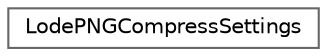 digraph "类继承关系图"
{
 // LATEX_PDF_SIZE
  bgcolor="transparent";
  edge [fontname=Helvetica,fontsize=10,labelfontname=Helvetica,labelfontsize=10];
  node [fontname=Helvetica,fontsize=10,shape=box,height=0.2,width=0.4];
  rankdir="LR";
  Node0 [id="Node000000",label="LodePNGCompressSettings",height=0.2,width=0.4,color="grey40", fillcolor="white", style="filled",URL="$struct_lode_p_n_g_compress_settings.html",tooltip=" "];
}
